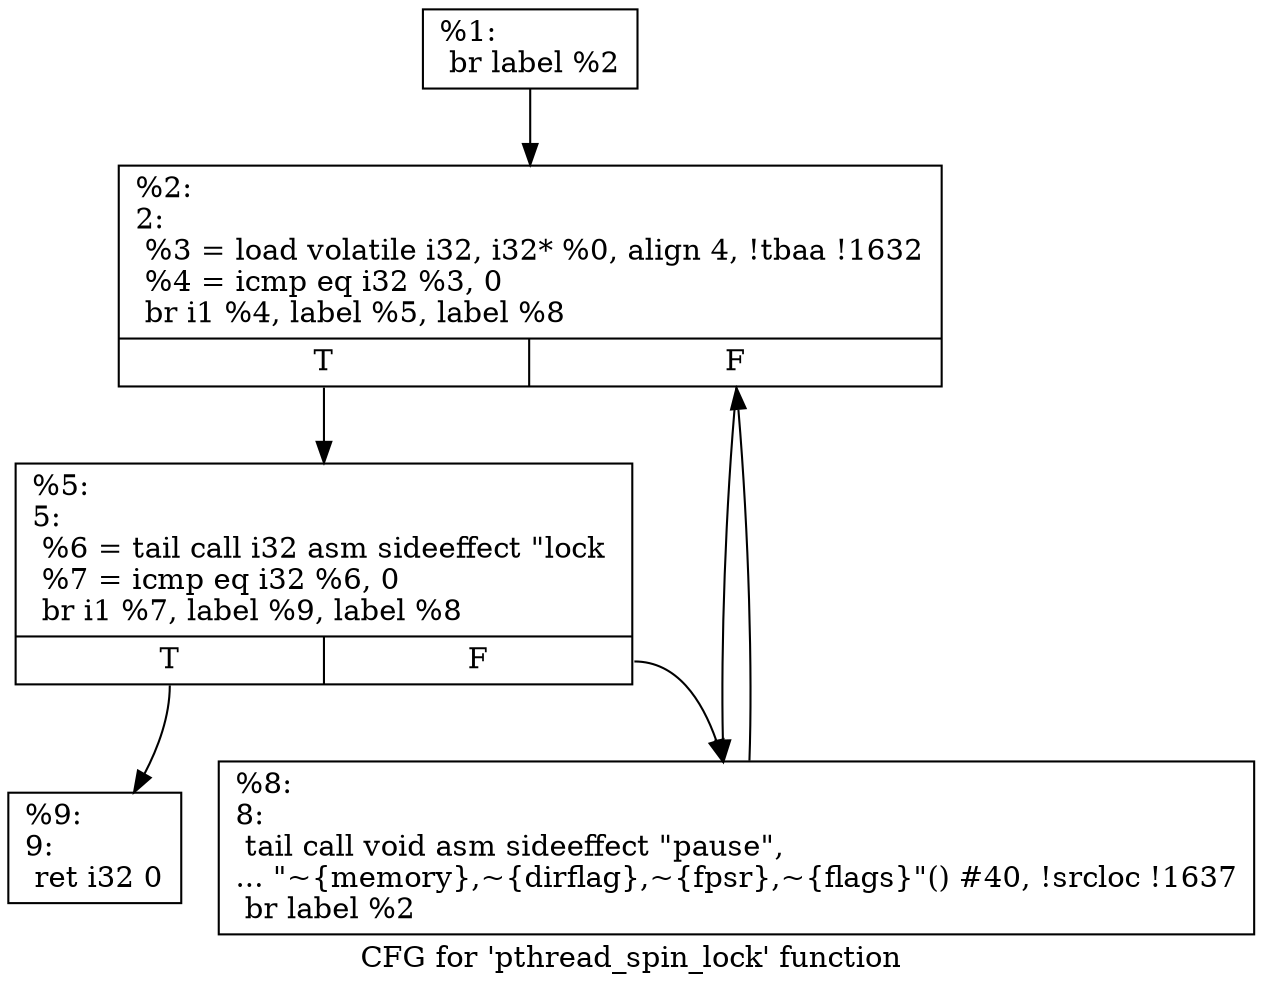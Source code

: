 digraph "CFG for 'pthread_spin_lock' function" {
	label="CFG for 'pthread_spin_lock' function";

	Node0x1f77b90 [shape=record,label="{%1:\l  br label %2\l}"];
	Node0x1f77b90 -> Node0x1f77be0;
	Node0x1f77be0 [shape=record,label="{%2:\l2:                                                \l  %3 = load volatile i32, i32* %0, align 4, !tbaa !1632\l  %4 = icmp eq i32 %3, 0\l  br i1 %4, label %5, label %8\l|{<s0>T|<s1>F}}"];
	Node0x1f77be0:s0 -> Node0x1f77c30;
	Node0x1f77be0:s1 -> Node0x1f77c80;
	Node0x1f77c30 [shape=record,label="{%5:\l5:                                                \l  %6 = tail call i32 asm sideeffect \"lock \l  %7 = icmp eq i32 %6, 0\l  br i1 %7, label %9, label %8\l|{<s0>T|<s1>F}}"];
	Node0x1f77c30:s0 -> Node0x1f77cd0;
	Node0x1f77c30:s1 -> Node0x1f77c80;
	Node0x1f77c80 [shape=record,label="{%8:\l8:                                                \l  tail call void asm sideeffect \"pause\",\l... \"~\{memory\},~\{dirflag\},~\{fpsr\},~\{flags\}\"() #40, !srcloc !1637\l  br label %2\l}"];
	Node0x1f77c80 -> Node0x1f77be0;
	Node0x1f77cd0 [shape=record,label="{%9:\l9:                                                \l  ret i32 0\l}"];
}
